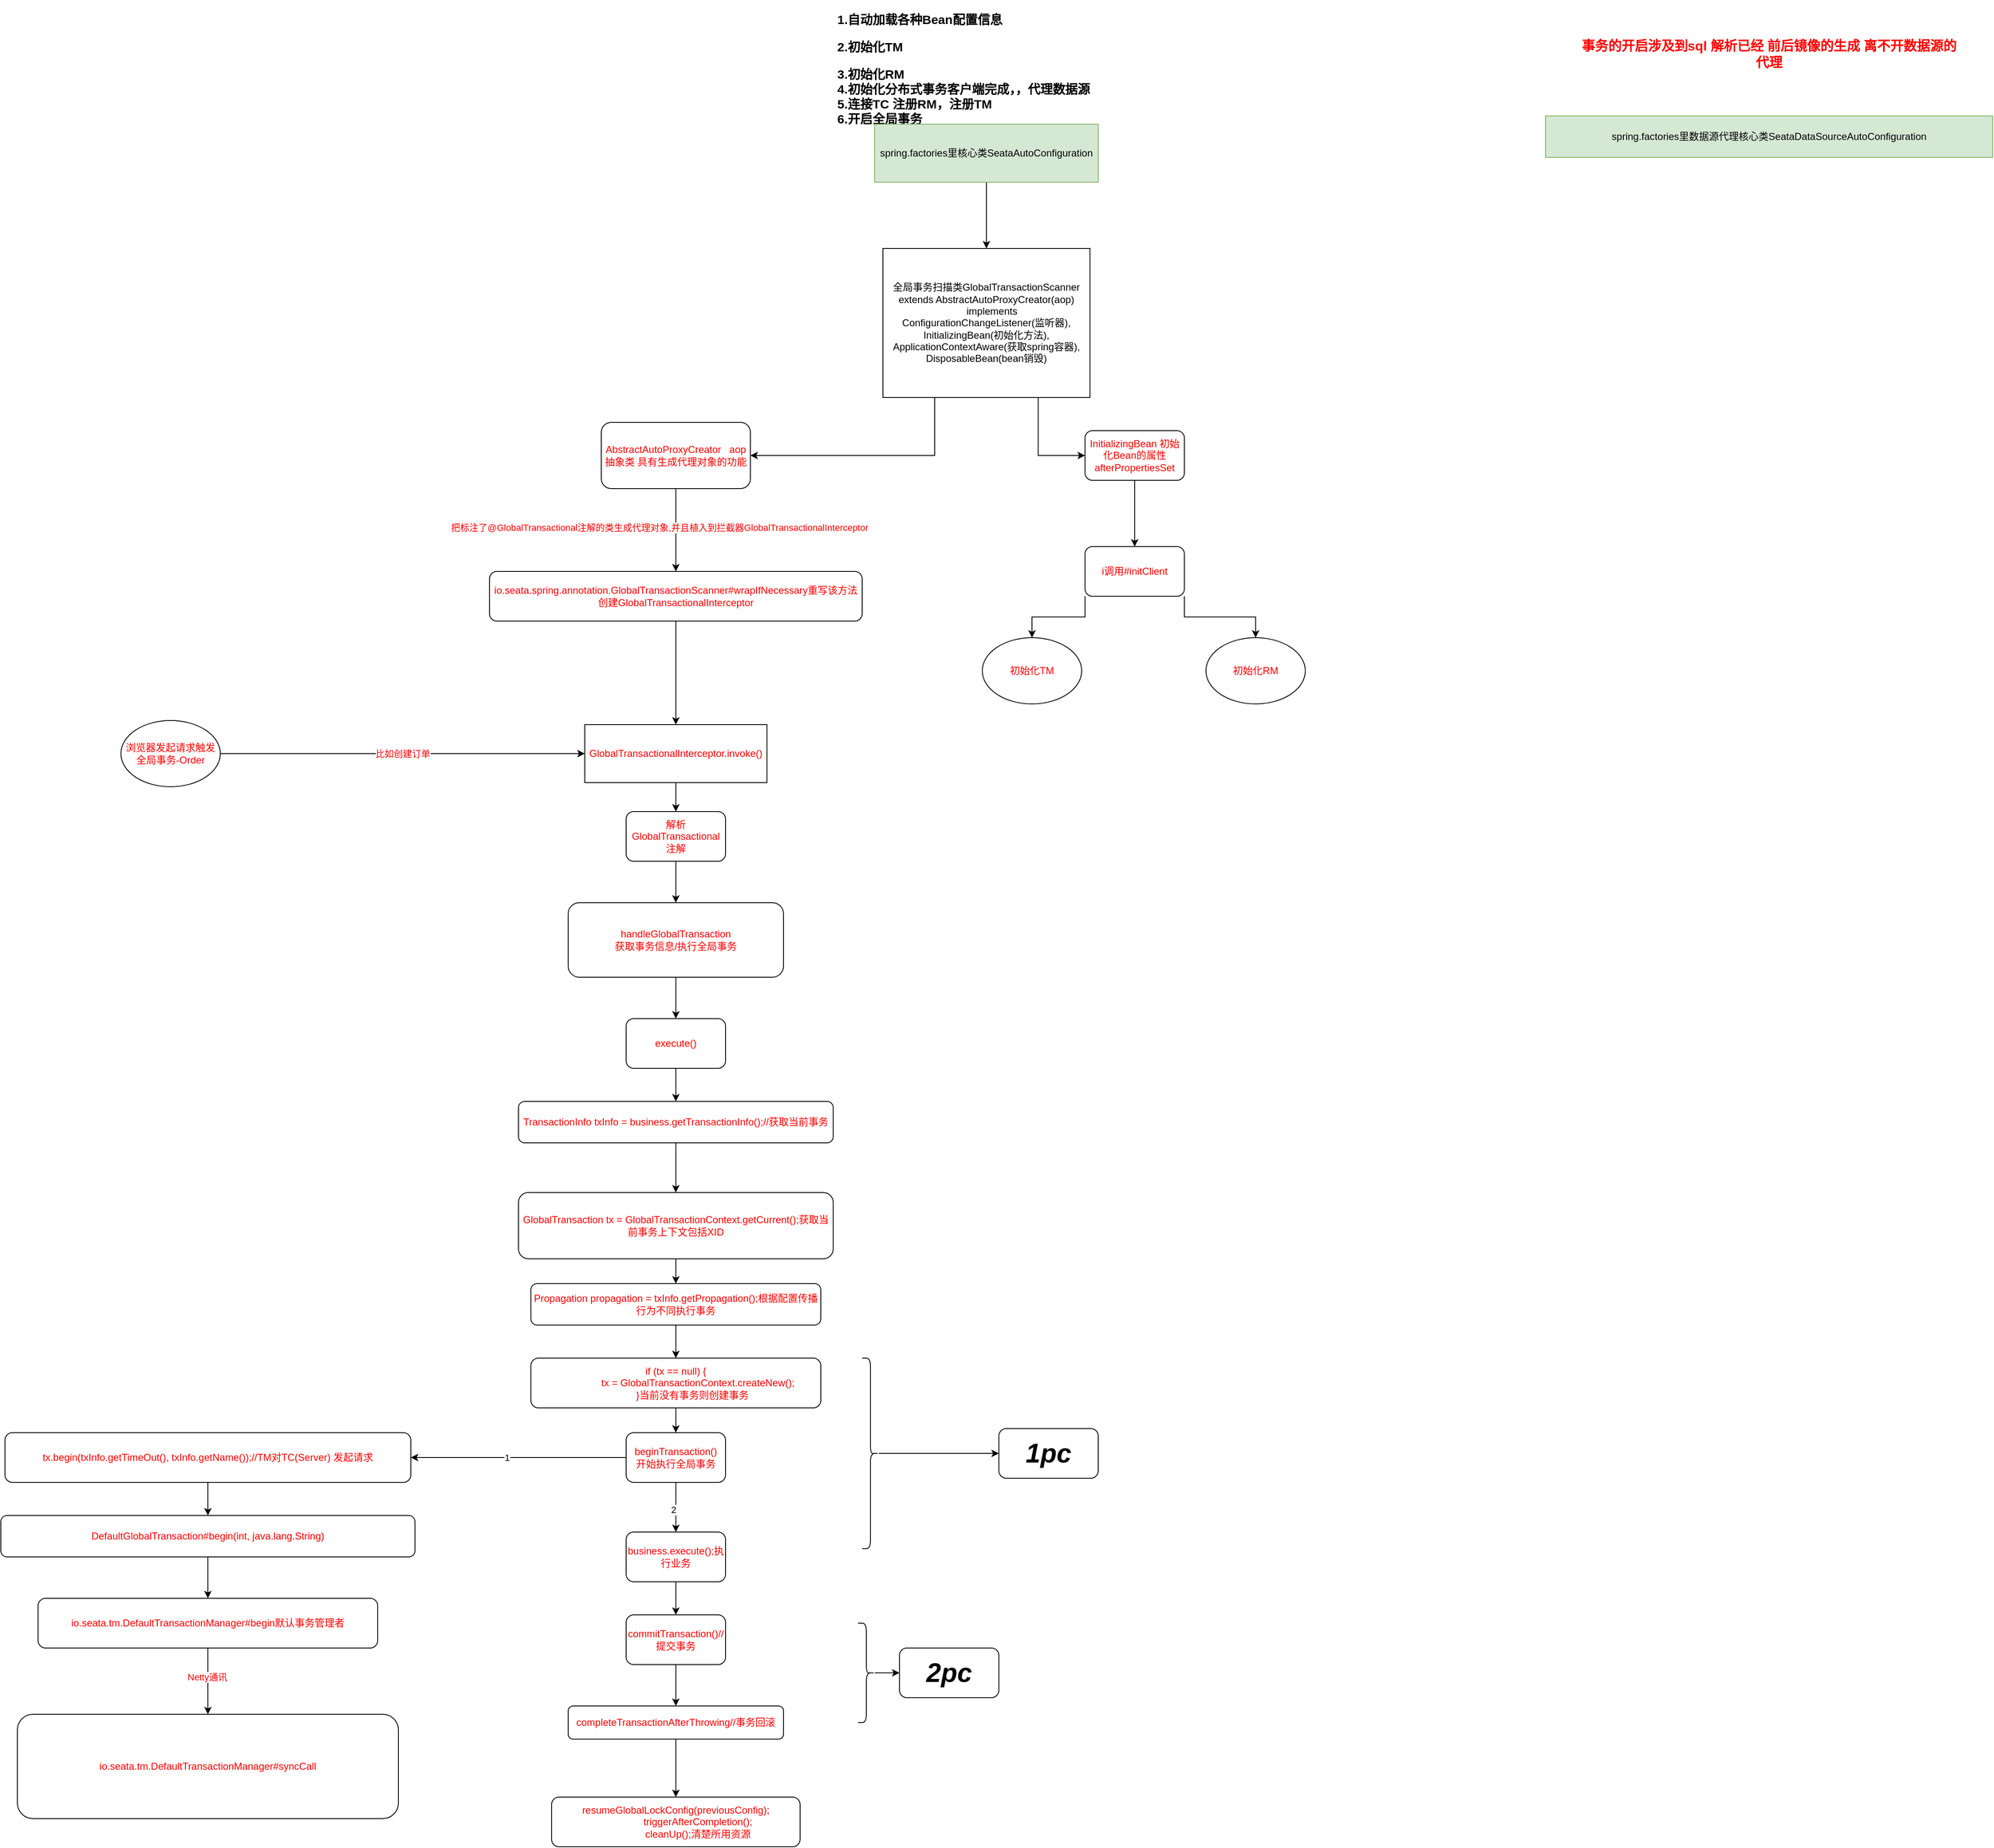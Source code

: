 <mxfile version="24.4.3" type="github">
  <diagram name="第 1 页" id="ZycuExzJnoT6AE0Q76C5">
    <mxGraphModel dx="2739" dy="1766" grid="1" gridSize="10" guides="1" tooltips="1" connect="1" arrows="1" fold="1" page="1" pageScale="1" pageWidth="827" pageHeight="1169" math="0" shadow="0">
      <root>
        <mxCell id="0" />
        <mxCell id="1" parent="0" />
        <mxCell id="teYCJ3rC2_9tq7Tjygq5-1" value="&lt;p style=&quot;font-size: 15px;&quot;&gt;&lt;font style=&quot;font-size: 15px;&quot;&gt;&lt;b&gt;1.自动加载各种Bean配置信息&lt;/b&gt;&lt;/font&gt;&lt;/p&gt;&lt;p style=&quot;font-size: 15px;&quot;&gt;&lt;span style=&quot;background-color: initial;&quot;&gt;&lt;font style=&quot;font-size: 15px;&quot;&gt;&lt;b&gt;2.初始化TM&lt;/b&gt;&lt;/font&gt;&lt;/span&gt;&lt;/p&gt;&lt;div style=&quot;font-size: 15px;&quot;&gt;&lt;font style=&quot;font-size: 15px;&quot;&gt;&lt;b&gt;3.初始化RM&lt;/b&gt;&lt;/font&gt;&lt;/div&gt;&lt;div style=&quot;font-size: 15px;&quot;&gt;&lt;font style=&quot;font-size: 15px;&quot;&gt;&lt;b&gt;4.初始化分布式事务客户端完成，，代理数据源&lt;/b&gt;&lt;/font&gt;&lt;/div&gt;&lt;div style=&quot;font-size: 15px;&quot;&gt;&lt;font style=&quot;font-size: 15px;&quot;&gt;&lt;b&gt;5.连接TC 注册RM，注册TM&lt;/b&gt;&lt;/font&gt;&lt;/div&gt;&lt;div style=&quot;font-size: 15px;&quot;&gt;&lt;font style=&quot;font-size: 15px;&quot;&gt;&lt;b&gt;6.开启全局事务&lt;/b&gt;&lt;/font&gt;&lt;/div&gt;" style="text;html=1;strokeColor=none;fillColor=none;spacing=5;spacingTop=-20;whiteSpace=wrap;overflow=hidden;rounded=0;" parent="1" vertex="1">
          <mxGeometry x="-10" y="-60" width="400" height="140" as="geometry" />
        </mxCell>
        <mxCell id="teYCJ3rC2_9tq7Tjygq5-4" value="" style="edgeStyle=orthogonalEdgeStyle;rounded=0;orthogonalLoop=1;jettySize=auto;html=1;" parent="1" source="teYCJ3rC2_9tq7Tjygq5-2" target="teYCJ3rC2_9tq7Tjygq5-3" edge="1">
          <mxGeometry relative="1" as="geometry" />
        </mxCell>
        <mxCell id="teYCJ3rC2_9tq7Tjygq5-2" value="spring.factories里核心类SeataAutoConfiguration" style="text;html=1;strokeColor=#82b366;fillColor=#d5e8d4;align=center;verticalAlign=middle;whiteSpace=wrap;rounded=0;" parent="1" vertex="1">
          <mxGeometry x="40" y="80" width="270" height="70" as="geometry" />
        </mxCell>
        <mxCell id="teYCJ3rC2_9tq7Tjygq5-8" style="edgeStyle=orthogonalEdgeStyle;rounded=0;orthogonalLoop=1;jettySize=auto;html=1;exitX=0.75;exitY=1;exitDx=0;exitDy=0;entryX=0;entryY=0.5;entryDx=0;entryDy=0;fontColor=#FF0000;" parent="1" source="teYCJ3rC2_9tq7Tjygq5-3" target="teYCJ3rC2_9tq7Tjygq5-6" edge="1">
          <mxGeometry relative="1" as="geometry" />
        </mxCell>
        <mxCell id="teYCJ3rC2_9tq7Tjygq5-9" style="edgeStyle=orthogonalEdgeStyle;rounded=0;orthogonalLoop=1;jettySize=auto;html=1;exitX=0.25;exitY=1;exitDx=0;exitDy=0;entryX=1;entryY=0.5;entryDx=0;entryDy=0;fontColor=#FF0000;" parent="1" source="teYCJ3rC2_9tq7Tjygq5-3" target="teYCJ3rC2_9tq7Tjygq5-5" edge="1">
          <mxGeometry relative="1" as="geometry" />
        </mxCell>
        <mxCell id="teYCJ3rC2_9tq7Tjygq5-3" value="全局事务扫描类GlobalTransactionScanner extends AbstractAutoProxyCreator(aop)&lt;div&gt;&amp;nbsp; &amp;nbsp; implements ConfigurationChangeListener(监听器), InitializingBean(初始化方法), ApplicationContextAware(获取spring容器), DisposableBean(bean销毁)&lt;/div&gt;" style="whiteSpace=wrap;html=1;" parent="1" vertex="1">
          <mxGeometry x="50" y="230" width="250" height="180" as="geometry" />
        </mxCell>
        <mxCell id="teYCJ3rC2_9tq7Tjygq5-11" value="" style="edgeStyle=orthogonalEdgeStyle;rounded=0;orthogonalLoop=1;jettySize=auto;html=1;fontColor=#FF0000;" parent="1" source="teYCJ3rC2_9tq7Tjygq5-5" target="teYCJ3rC2_9tq7Tjygq5-10" edge="1">
          <mxGeometry relative="1" as="geometry" />
        </mxCell>
        <mxCell id="teYCJ3rC2_9tq7Tjygq5-12" value="把标注了@GlobalTransactional注解的类生成代理对象,并且植入到拦截器GlobalTransactionalInterceptor" style="edgeLabel;html=1;align=center;verticalAlign=middle;resizable=0;points=[];fontColor=#FF0000;" parent="teYCJ3rC2_9tq7Tjygq5-11" vertex="1" connectable="0">
          <mxGeometry x="-0.064" y="1" relative="1" as="geometry">
            <mxPoint x="-21" as="offset" />
          </mxGeometry>
        </mxCell>
        <mxCell id="teYCJ3rC2_9tq7Tjygq5-5" value="&lt;font color=&quot;#ff0000&quot;&gt;AbstractAutoProxyCreator&amp;nbsp; &amp;nbsp;aop抽象类 具有生成代理对象的功能&lt;/font&gt;" style="rounded=1;whiteSpace=wrap;html=1;" parent="1" vertex="1">
          <mxGeometry x="-290" y="440" width="180" height="80" as="geometry" />
        </mxCell>
        <mxCell id="teYCJ3rC2_9tq7Tjygq5-14" value="" style="edgeStyle=orthogonalEdgeStyle;rounded=0;orthogonalLoop=1;jettySize=auto;html=1;fontColor=#FF0000;" parent="1" source="teYCJ3rC2_9tq7Tjygq5-6" target="teYCJ3rC2_9tq7Tjygq5-13" edge="1">
          <mxGeometry relative="1" as="geometry" />
        </mxCell>
        <mxCell id="teYCJ3rC2_9tq7Tjygq5-6" value="InitializingBean 初始化Bean的属性 afterPropertiesSet" style="rounded=1;whiteSpace=wrap;html=1;fontColor=#FF0000;" parent="1" vertex="1">
          <mxGeometry x="294" y="450" width="120" height="60" as="geometry" />
        </mxCell>
        <mxCell id="teYCJ3rC2_9tq7Tjygq5-23" style="edgeStyle=orthogonalEdgeStyle;rounded=0;orthogonalLoop=1;jettySize=auto;html=1;exitX=0.5;exitY=1;exitDx=0;exitDy=0;entryX=0.5;entryY=0;entryDx=0;entryDy=0;fontColor=#FF0000;" parent="1" source="teYCJ3rC2_9tq7Tjygq5-10" target="teYCJ3rC2_9tq7Tjygq5-20" edge="1">
          <mxGeometry relative="1" as="geometry" />
        </mxCell>
        <mxCell id="teYCJ3rC2_9tq7Tjygq5-10" value="io.seata.spring.annotation.GlobalTransactionScanner#wrapIfNecessary重写该方法&lt;br&gt;创建GlobalTransactionalInterceptor" style="rounded=1;whiteSpace=wrap;html=1;fontColor=#FF0000;" parent="1" vertex="1">
          <mxGeometry x="-425" y="620" width="450" height="60" as="geometry" />
        </mxCell>
        <mxCell id="teYCJ3rC2_9tq7Tjygq5-17" style="edgeStyle=orthogonalEdgeStyle;rounded=0;orthogonalLoop=1;jettySize=auto;html=1;exitX=0;exitY=1;exitDx=0;exitDy=0;fontColor=#FF0000;" parent="1" source="teYCJ3rC2_9tq7Tjygq5-13" target="teYCJ3rC2_9tq7Tjygq5-15" edge="1">
          <mxGeometry relative="1" as="geometry" />
        </mxCell>
        <mxCell id="teYCJ3rC2_9tq7Tjygq5-18" style="edgeStyle=orthogonalEdgeStyle;rounded=0;orthogonalLoop=1;jettySize=auto;html=1;exitX=1;exitY=1;exitDx=0;exitDy=0;fontColor=#FF0000;" parent="1" source="teYCJ3rC2_9tq7Tjygq5-13" target="teYCJ3rC2_9tq7Tjygq5-16" edge="1">
          <mxGeometry relative="1" as="geometry" />
        </mxCell>
        <mxCell id="teYCJ3rC2_9tq7Tjygq5-13" value="i调用#initClient" style="rounded=1;whiteSpace=wrap;html=1;fontColor=#FF0000;" parent="1" vertex="1">
          <mxGeometry x="294" y="590" width="120" height="60" as="geometry" />
        </mxCell>
        <mxCell id="teYCJ3rC2_9tq7Tjygq5-15" value="初始化TM" style="ellipse;whiteSpace=wrap;html=1;fontColor=#FF0000;" parent="1" vertex="1">
          <mxGeometry x="170" y="700" width="120" height="80" as="geometry" />
        </mxCell>
        <mxCell id="teYCJ3rC2_9tq7Tjygq5-16" value="初始化RM" style="ellipse;whiteSpace=wrap;html=1;fontColor=#FF0000;" parent="1" vertex="1">
          <mxGeometry x="440" y="700" width="120" height="80" as="geometry" />
        </mxCell>
        <mxCell id="teYCJ3rC2_9tq7Tjygq5-21" value="比如创建订单" style="edgeStyle=orthogonalEdgeStyle;rounded=0;orthogonalLoop=1;jettySize=auto;html=1;fontColor=#FF0000;" parent="1" source="teYCJ3rC2_9tq7Tjygq5-19" target="teYCJ3rC2_9tq7Tjygq5-20" edge="1">
          <mxGeometry relative="1" as="geometry" />
        </mxCell>
        <mxCell id="teYCJ3rC2_9tq7Tjygq5-19" value="浏览器发起请求触发全局事务-Order" style="ellipse;whiteSpace=wrap;html=1;fontColor=#FF0000;" parent="1" vertex="1">
          <mxGeometry x="-870" y="800" width="120" height="80" as="geometry" />
        </mxCell>
        <mxCell id="teYCJ3rC2_9tq7Tjygq5-25" value="" style="edgeStyle=orthogonalEdgeStyle;rounded=0;orthogonalLoop=1;jettySize=auto;html=1;fontColor=#FF0000;" parent="1" source="teYCJ3rC2_9tq7Tjygq5-20" target="teYCJ3rC2_9tq7Tjygq5-24" edge="1">
          <mxGeometry relative="1" as="geometry" />
        </mxCell>
        <mxCell id="teYCJ3rC2_9tq7Tjygq5-20" value="GlobalTransactionalInterceptor.invoke()" style="whiteSpace=wrap;html=1;fontColor=#FF0000;" parent="1" vertex="1">
          <mxGeometry x="-310" y="805" width="220" height="70" as="geometry" />
        </mxCell>
        <mxCell id="teYCJ3rC2_9tq7Tjygq5-27" value="" style="edgeStyle=orthogonalEdgeStyle;rounded=0;orthogonalLoop=1;jettySize=auto;html=1;fontColor=#FF0000;" parent="1" source="teYCJ3rC2_9tq7Tjygq5-24" target="teYCJ3rC2_9tq7Tjygq5-26" edge="1">
          <mxGeometry relative="1" as="geometry" />
        </mxCell>
        <mxCell id="teYCJ3rC2_9tq7Tjygq5-24" value="解析GlobalTransactional注解" style="rounded=1;whiteSpace=wrap;html=1;fontColor=#FF0000;" parent="1" vertex="1">
          <mxGeometry x="-260" y="910" width="120" height="60" as="geometry" />
        </mxCell>
        <mxCell id="teYCJ3rC2_9tq7Tjygq5-29" value="" style="edgeStyle=orthogonalEdgeStyle;rounded=0;orthogonalLoop=1;jettySize=auto;html=1;fontColor=#FF0000;" parent="1" source="teYCJ3rC2_9tq7Tjygq5-26" target="teYCJ3rC2_9tq7Tjygq5-28" edge="1">
          <mxGeometry relative="1" as="geometry" />
        </mxCell>
        <mxCell id="teYCJ3rC2_9tq7Tjygq5-26" value="handleGlobalTransaction&lt;br&gt;获取事务信息/执行全局事务" style="rounded=1;whiteSpace=wrap;html=1;fontColor=#FF0000;" parent="1" vertex="1">
          <mxGeometry x="-330" y="1020" width="260" height="90" as="geometry" />
        </mxCell>
        <mxCell id="teYCJ3rC2_9tq7Tjygq5-44" value="" style="edgeStyle=orthogonalEdgeStyle;rounded=0;orthogonalLoop=1;jettySize=auto;html=1;fontColor=#FF0000;" parent="1" source="teYCJ3rC2_9tq7Tjygq5-28" target="teYCJ3rC2_9tq7Tjygq5-40" edge="1">
          <mxGeometry relative="1" as="geometry" />
        </mxCell>
        <mxCell id="teYCJ3rC2_9tq7Tjygq5-28" value="execute()" style="rounded=1;whiteSpace=wrap;html=1;fontColor=#FF0000;" parent="1" vertex="1">
          <mxGeometry x="-260" y="1160" width="120" height="60" as="geometry" />
        </mxCell>
        <mxCell id="teYCJ3rC2_9tq7Tjygq5-33" value="" style="edgeStyle=orthogonalEdgeStyle;rounded=0;orthogonalLoop=1;jettySize=auto;html=1;fontColor=#FF0000;" parent="1" source="teYCJ3rC2_9tq7Tjygq5-30" target="teYCJ3rC2_9tq7Tjygq5-32" edge="1">
          <mxGeometry relative="1" as="geometry" />
        </mxCell>
        <mxCell id="bbbpKGn0UcV9-m-uiWOn-2" value="2" style="edgeLabel;html=1;align=center;verticalAlign=middle;resizable=0;points=[];" vertex="1" connectable="0" parent="teYCJ3rC2_9tq7Tjygq5-33">
          <mxGeometry x="0.079" y="-3" relative="1" as="geometry">
            <mxPoint as="offset" />
          </mxGeometry>
        </mxCell>
        <mxCell id="teYCJ3rC2_9tq7Tjygq5-57" value="" style="edgeStyle=orthogonalEdgeStyle;rounded=0;orthogonalLoop=1;jettySize=auto;html=1;fontColor=#FF0000;" parent="1" source="teYCJ3rC2_9tq7Tjygq5-30" target="teYCJ3rC2_9tq7Tjygq5-56" edge="1">
          <mxGeometry relative="1" as="geometry" />
        </mxCell>
        <mxCell id="bbbpKGn0UcV9-m-uiWOn-1" value="1" style="edgeLabel;html=1;align=center;verticalAlign=middle;resizable=0;points=[];" vertex="1" connectable="0" parent="teYCJ3rC2_9tq7Tjygq5-57">
          <mxGeometry x="0.111" relative="1" as="geometry">
            <mxPoint as="offset" />
          </mxGeometry>
        </mxCell>
        <mxCell id="teYCJ3rC2_9tq7Tjygq5-30" value="beginTransaction()&lt;br&gt;开始执行全局事务" style="rounded=1;whiteSpace=wrap;html=1;fontColor=#FF0000;" parent="1" vertex="1">
          <mxGeometry x="-260" y="1660" width="120" height="60" as="geometry" />
        </mxCell>
        <mxCell id="teYCJ3rC2_9tq7Tjygq5-45" value="" style="edgeStyle=orthogonalEdgeStyle;rounded=0;orthogonalLoop=1;jettySize=auto;html=1;fontColor=#FF0000;" parent="1" source="teYCJ3rC2_9tq7Tjygq5-32" target="teYCJ3rC2_9tq7Tjygq5-36" edge="1">
          <mxGeometry relative="1" as="geometry" />
        </mxCell>
        <mxCell id="teYCJ3rC2_9tq7Tjygq5-32" value="business.execute();执行业务" style="rounded=1;whiteSpace=wrap;html=1;fontColor=#FF0000;" parent="1" vertex="1">
          <mxGeometry x="-260" y="1780" width="120" height="60" as="geometry" />
        </mxCell>
        <mxCell id="teYCJ3rC2_9tq7Tjygq5-43" value="" style="edgeStyle=orthogonalEdgeStyle;rounded=0;orthogonalLoop=1;jettySize=auto;html=1;fontColor=#FF0000;" parent="1" source="teYCJ3rC2_9tq7Tjygq5-34" target="teYCJ3rC2_9tq7Tjygq5-38" edge="1">
          <mxGeometry relative="1" as="geometry" />
        </mxCell>
        <mxCell id="teYCJ3rC2_9tq7Tjygq5-34" value="completeTransactionAfterThrowing//事务回滚" style="rounded=1;whiteSpace=wrap;html=1;fontColor=#FF0000;" parent="1" vertex="1">
          <mxGeometry x="-330" y="1990" width="260" height="40" as="geometry" />
        </mxCell>
        <mxCell id="teYCJ3rC2_9tq7Tjygq5-42" value="" style="edgeStyle=orthogonalEdgeStyle;rounded=0;orthogonalLoop=1;jettySize=auto;html=1;fontColor=#FF0000;" parent="1" source="teYCJ3rC2_9tq7Tjygq5-36" target="teYCJ3rC2_9tq7Tjygq5-34" edge="1">
          <mxGeometry relative="1" as="geometry" />
        </mxCell>
        <mxCell id="teYCJ3rC2_9tq7Tjygq5-36" value="commitTransaction()//提交事务" style="rounded=1;whiteSpace=wrap;html=1;fontColor=#FF0000;" parent="1" vertex="1">
          <mxGeometry x="-260" y="1880" width="120" height="60" as="geometry" />
        </mxCell>
        <mxCell id="teYCJ3rC2_9tq7Tjygq5-38" value="&lt;div&gt;resumeGlobalLockConfig(previousConfig);&lt;/div&gt;&lt;div&gt;&amp;nbsp; &amp;nbsp; &amp;nbsp; &amp;nbsp; &amp;nbsp; &amp;nbsp; &amp;nbsp; &amp;nbsp; triggerAfterCompletion();&lt;/div&gt;&amp;nbsp; &amp;nbsp; &amp;nbsp; &amp;nbsp; &amp;nbsp; &amp;nbsp; &amp;nbsp; &amp;nbsp; cleanUp();清楚所用资源" style="rounded=1;whiteSpace=wrap;html=1;fontColor=#FF0000;" parent="1" vertex="1">
          <mxGeometry x="-350" y="2100" width="300" height="60" as="geometry" />
        </mxCell>
        <mxCell id="teYCJ3rC2_9tq7Tjygq5-48" value="" style="edgeStyle=orthogonalEdgeStyle;rounded=0;orthogonalLoop=1;jettySize=auto;html=1;fontColor=#FF0000;" parent="1" source="teYCJ3rC2_9tq7Tjygq5-40" target="teYCJ3rC2_9tq7Tjygq5-47" edge="1">
          <mxGeometry relative="1" as="geometry" />
        </mxCell>
        <mxCell id="teYCJ3rC2_9tq7Tjygq5-40" value="TransactionInfo txInfo = business.getTransactionInfo();//获取当前事务" style="rounded=1;whiteSpace=wrap;html=1;fontColor=#FF0000;" parent="1" vertex="1">
          <mxGeometry x="-390" y="1260" width="380" height="50" as="geometry" />
        </mxCell>
        <mxCell id="teYCJ3rC2_9tq7Tjygq5-50" value="" style="edgeStyle=orthogonalEdgeStyle;rounded=0;orthogonalLoop=1;jettySize=auto;html=1;fontColor=#FF0000;" parent="1" source="teYCJ3rC2_9tq7Tjygq5-47" target="teYCJ3rC2_9tq7Tjygq5-49" edge="1">
          <mxGeometry relative="1" as="geometry" />
        </mxCell>
        <mxCell id="teYCJ3rC2_9tq7Tjygq5-47" value="GlobalTransaction tx = GlobalTransactionContext.getCurrent();获取当前事务上下文包括XID" style="rounded=1;whiteSpace=wrap;html=1;fontColor=#FF0000;" parent="1" vertex="1">
          <mxGeometry x="-390" y="1370" width="380" height="80" as="geometry" />
        </mxCell>
        <mxCell id="teYCJ3rC2_9tq7Tjygq5-52" value="" style="edgeStyle=orthogonalEdgeStyle;rounded=0;orthogonalLoop=1;jettySize=auto;html=1;fontColor=#FF0000;" parent="1" source="teYCJ3rC2_9tq7Tjygq5-49" target="teYCJ3rC2_9tq7Tjygq5-51" edge="1">
          <mxGeometry relative="1" as="geometry" />
        </mxCell>
        <mxCell id="teYCJ3rC2_9tq7Tjygq5-49" value="Propagation propagation = txInfo.getPropagation();根据配置传播行为不同执行事务" style="rounded=1;whiteSpace=wrap;html=1;fontColor=#FF0000;" parent="1" vertex="1">
          <mxGeometry x="-375" y="1480" width="350" height="50" as="geometry" />
        </mxCell>
        <mxCell id="teYCJ3rC2_9tq7Tjygq5-55" style="edgeStyle=orthogonalEdgeStyle;rounded=0;orthogonalLoop=1;jettySize=auto;html=1;exitX=0.5;exitY=1;exitDx=0;exitDy=0;entryX=0.5;entryY=0;entryDx=0;entryDy=0;fontColor=#FF0000;" parent="1" source="teYCJ3rC2_9tq7Tjygq5-51" target="teYCJ3rC2_9tq7Tjygq5-30" edge="1">
          <mxGeometry relative="1" as="geometry" />
        </mxCell>
        <mxCell id="teYCJ3rC2_9tq7Tjygq5-51" value="&lt;div&gt;if (tx == null) {&lt;/div&gt;&lt;div&gt;&amp;nbsp; &amp;nbsp; &amp;nbsp; &amp;nbsp; &amp;nbsp; &amp;nbsp; &amp;nbsp; &amp;nbsp; tx = GlobalTransactionContext.createNew();&lt;/div&gt;&lt;div&gt;&amp;nbsp; &amp;nbsp; &amp;nbsp; &amp;nbsp; &amp;nbsp; &amp;nbsp; }当前没有事务则创建事务&lt;/div&gt;" style="rounded=1;whiteSpace=wrap;html=1;fontColor=#FF0000;" parent="1" vertex="1">
          <mxGeometry x="-375" y="1570" width="350" height="60" as="geometry" />
        </mxCell>
        <mxCell id="teYCJ3rC2_9tq7Tjygq5-59" value="" style="edgeStyle=orthogonalEdgeStyle;rounded=0;orthogonalLoop=1;jettySize=auto;html=1;fontColor=#FF0000;" parent="1" source="teYCJ3rC2_9tq7Tjygq5-56" target="teYCJ3rC2_9tq7Tjygq5-58" edge="1">
          <mxGeometry relative="1" as="geometry" />
        </mxCell>
        <mxCell id="teYCJ3rC2_9tq7Tjygq5-56" value="tx.begin(txInfo.getTimeOut(), txInfo.getName());//TM对TC(Server) 发起请求" style="rounded=1;whiteSpace=wrap;html=1;fontColor=#FF0000;" parent="1" vertex="1">
          <mxGeometry x="-1010" y="1660" width="490" height="60" as="geometry" />
        </mxCell>
        <mxCell id="teYCJ3rC2_9tq7Tjygq5-61" value="" style="edgeStyle=orthogonalEdgeStyle;rounded=0;orthogonalLoop=1;jettySize=auto;html=1;fontColor=#FF0000;" parent="1" source="teYCJ3rC2_9tq7Tjygq5-58" target="teYCJ3rC2_9tq7Tjygq5-60" edge="1">
          <mxGeometry relative="1" as="geometry" />
        </mxCell>
        <mxCell id="teYCJ3rC2_9tq7Tjygq5-58" value="DefaultGlobalTransaction#begin(int, java.lang.String)" style="rounded=1;whiteSpace=wrap;html=1;fontColor=#FF0000;" parent="1" vertex="1">
          <mxGeometry x="-1015" y="1760" width="500" height="50" as="geometry" />
        </mxCell>
        <mxCell id="teYCJ3rC2_9tq7Tjygq5-63" value="" style="edgeStyle=orthogonalEdgeStyle;rounded=0;orthogonalLoop=1;jettySize=auto;html=1;fontColor=#FF0000;" parent="1" source="teYCJ3rC2_9tq7Tjygq5-60" target="teYCJ3rC2_9tq7Tjygq5-62" edge="1">
          <mxGeometry relative="1" as="geometry" />
        </mxCell>
        <mxCell id="teYCJ3rC2_9tq7Tjygq5-64" value="Netty通讯" style="edgeLabel;html=1;align=center;verticalAlign=middle;resizable=0;points=[];fontColor=#FF0000;" parent="teYCJ3rC2_9tq7Tjygq5-63" vertex="1" connectable="0">
          <mxGeometry x="-0.146" y="-1" relative="1" as="geometry">
            <mxPoint y="1" as="offset" />
          </mxGeometry>
        </mxCell>
        <mxCell id="teYCJ3rC2_9tq7Tjygq5-60" value="io.seata.tm.DefaultTransactionManager#begin默认事务管理者" style="rounded=1;whiteSpace=wrap;html=1;fontColor=#FF0000;" parent="1" vertex="1">
          <mxGeometry x="-970" y="1860" width="410" height="60" as="geometry" />
        </mxCell>
        <mxCell id="teYCJ3rC2_9tq7Tjygq5-62" value="io.seata.tm.DefaultTransactionManager#syncCall" style="rounded=1;whiteSpace=wrap;html=1;fontColor=#FF0000;" parent="1" vertex="1">
          <mxGeometry x="-995" y="2000" width="460" height="126" as="geometry" />
        </mxCell>
        <mxCell id="teYCJ3rC2_9tq7Tjygq5-65" value="spring.factories里数据源代理核心类SeataDataSourceAutoConfiguration" style="text;html=1;strokeColor=#82b366;fillColor=#d5e8d4;align=center;verticalAlign=middle;whiteSpace=wrap;rounded=0;" parent="1" vertex="1">
          <mxGeometry x="850" y="70" width="540" height="50" as="geometry" />
        </mxCell>
        <mxCell id="teYCJ3rC2_9tq7Tjygq5-66" value="&lt;font style=&quot;font-size: 16px;&quot;&gt;&lt;b&gt;事务的开启涉及到sql 解析已经 前后镜像的生成 离不开数据源的代理&lt;/b&gt;&lt;/font&gt;" style="text;html=1;strokeColor=none;fillColor=none;align=center;verticalAlign=middle;whiteSpace=wrap;rounded=0;fontColor=#FF0000;" parent="1" vertex="1">
          <mxGeometry x="890" y="-40" width="460" height="70" as="geometry" />
        </mxCell>
        <mxCell id="bbbpKGn0UcV9-m-uiWOn-5" value="" style="edgeStyle=orthogonalEdgeStyle;rounded=0;orthogonalLoop=1;jettySize=auto;html=1;" edge="1" parent="1" source="bbbpKGn0UcV9-m-uiWOn-3" target="bbbpKGn0UcV9-m-uiWOn-4">
          <mxGeometry relative="1" as="geometry" />
        </mxCell>
        <mxCell id="bbbpKGn0UcV9-m-uiWOn-3" value="" style="shape=curlyBracket;whiteSpace=wrap;html=1;rounded=1;labelPosition=left;verticalLabelPosition=middle;align=right;verticalAlign=middle;rotation=-180;size=0.5;" vertex="1" parent="1">
          <mxGeometry x="25" y="1570" width="20" height="230" as="geometry" />
        </mxCell>
        <mxCell id="bbbpKGn0UcV9-m-uiWOn-4" value="&lt;b&gt;&lt;font style=&quot;font-size: 32px;&quot;&gt;&lt;i&gt;1pc&lt;/i&gt;&lt;/font&gt;&lt;/b&gt;" style="whiteSpace=wrap;html=1;align=center;rounded=1;" vertex="1" parent="1">
          <mxGeometry x="190" y="1655" width="120" height="60" as="geometry" />
        </mxCell>
        <mxCell id="bbbpKGn0UcV9-m-uiWOn-6" value="" style="edgeStyle=orthogonalEdgeStyle;rounded=0;orthogonalLoop=1;jettySize=auto;html=1;" edge="1" parent="1" source="bbbpKGn0UcV9-m-uiWOn-7" target="bbbpKGn0UcV9-m-uiWOn-8">
          <mxGeometry relative="1" as="geometry" />
        </mxCell>
        <mxCell id="bbbpKGn0UcV9-m-uiWOn-7" value="" style="shape=curlyBracket;whiteSpace=wrap;html=1;rounded=1;labelPosition=left;verticalLabelPosition=middle;align=right;verticalAlign=middle;rotation=-180;size=0.5;" vertex="1" parent="1">
          <mxGeometry x="20" y="1890" width="20" height="120" as="geometry" />
        </mxCell>
        <mxCell id="bbbpKGn0UcV9-m-uiWOn-8" value="&lt;b&gt;&lt;font style=&quot;font-size: 32px;&quot;&gt;&lt;i&gt;2pc&lt;/i&gt;&lt;/font&gt;&lt;/b&gt;" style="whiteSpace=wrap;html=1;align=center;rounded=1;" vertex="1" parent="1">
          <mxGeometry x="70" y="1920" width="120" height="60" as="geometry" />
        </mxCell>
      </root>
    </mxGraphModel>
  </diagram>
</mxfile>
